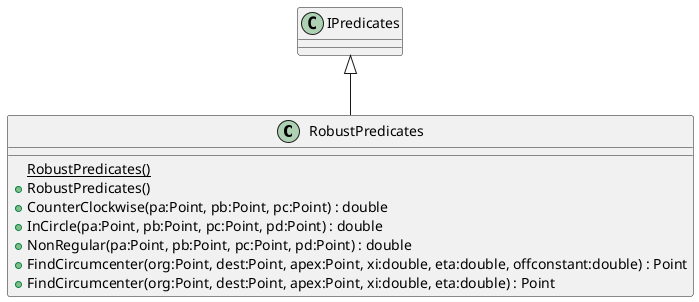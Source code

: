 @startuml
class RobustPredicates {
    {static} RobustPredicates()
    + RobustPredicates()
    + CounterClockwise(pa:Point, pb:Point, pc:Point) : double
    + InCircle(pa:Point, pb:Point, pc:Point, pd:Point) : double
    + NonRegular(pa:Point, pb:Point, pc:Point, pd:Point) : double
    + FindCircumcenter(org:Point, dest:Point, apex:Point, xi:double, eta:double, offconstant:double) : Point
    + FindCircumcenter(org:Point, dest:Point, apex:Point, xi:double, eta:double) : Point
}
IPredicates <|-- RobustPredicates
@enduml
